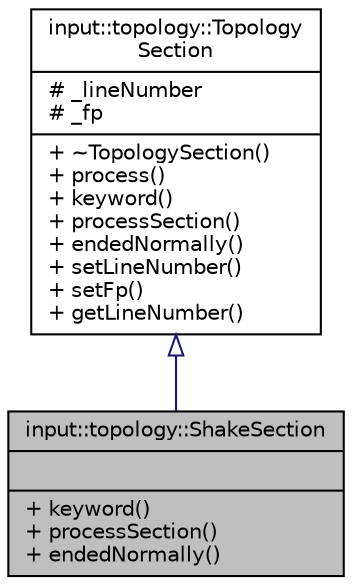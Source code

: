 digraph "input::topology::ShakeSection"
{
 // LATEX_PDF_SIZE
  edge [fontname="Helvetica",fontsize="10",labelfontname="Helvetica",labelfontsize="10"];
  node [fontname="Helvetica",fontsize="10",shape=record];
  Node1 [label="{input::topology::ShakeSection\n||+ keyword()\l+ processSection()\l+ endedNormally()\l}",height=0.2,width=0.4,color="black", fillcolor="grey75", style="filled", fontcolor="black",tooltip="reads shake section of topology file"];
  Node2 -> Node1 [dir="back",color="midnightblue",fontsize="10",style="solid",arrowtail="onormal",fontname="Helvetica"];
  Node2 [label="{input::topology::Topology\lSection\n|# _lineNumber\l# _fp\l|+ ~TopologySection()\l+ process()\l+ keyword()\l+ processSection()\l+ endedNormally()\l+ setLineNumber()\l+ setFp()\l+ getLineNumber()\l}",height=0.2,width=0.4,color="black", fillcolor="white", style="filled",URL="$classinput_1_1topology_1_1TopologySection.html",tooltip="base class for reading topology file sections"];
}
